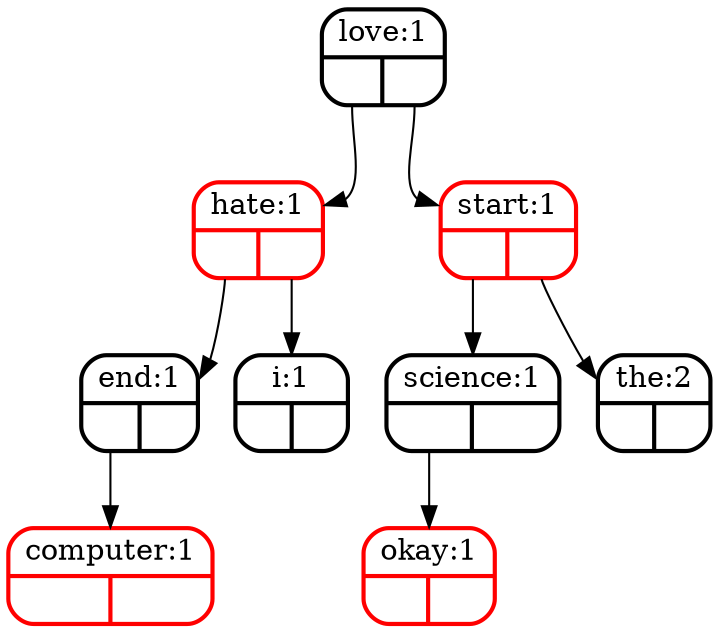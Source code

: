 digraph tree {
node [shape = Mrecord, penwidth = 2];
"love"[label="{<f0>love:1|{<f1>|<f2>}}"color=black];
"hate"[label="{<f0>hate:1|{<f1>|<f2>}}"color=red];
"end"[label="{<f0>end:1|{<f1>|<f2>}}"color=black];
"computer"[label="{<f0>computer:1|{<f1>|<f2>}}"color=red];
"end":f1 -> "computer":f0;
"hate":f1 -> "end":f0;
"i"[label="{<f0>i:1|{<f1>|<f2>}}"color=black];
"hate":f2 -> "i":f0;
"love":f1 -> "hate":f0;
"start"[label="{<f0>start:1|{<f1>|<f2>}}"color=red];
"science"[label="{<f0>science:1|{<f1>|<f2>}}"color=black];
"okay"[label="{<f0>okay:1|{<f1>|<f2>}}"color=red];
"science":f1 -> "okay":f0;
"start":f1 -> "science":f0;
"the"[label="{<f0>the:2|{<f1>|<f2>}}"color=black];
"start":f2 -> "the":f0;
"love":f2 -> "start":f0;
}
